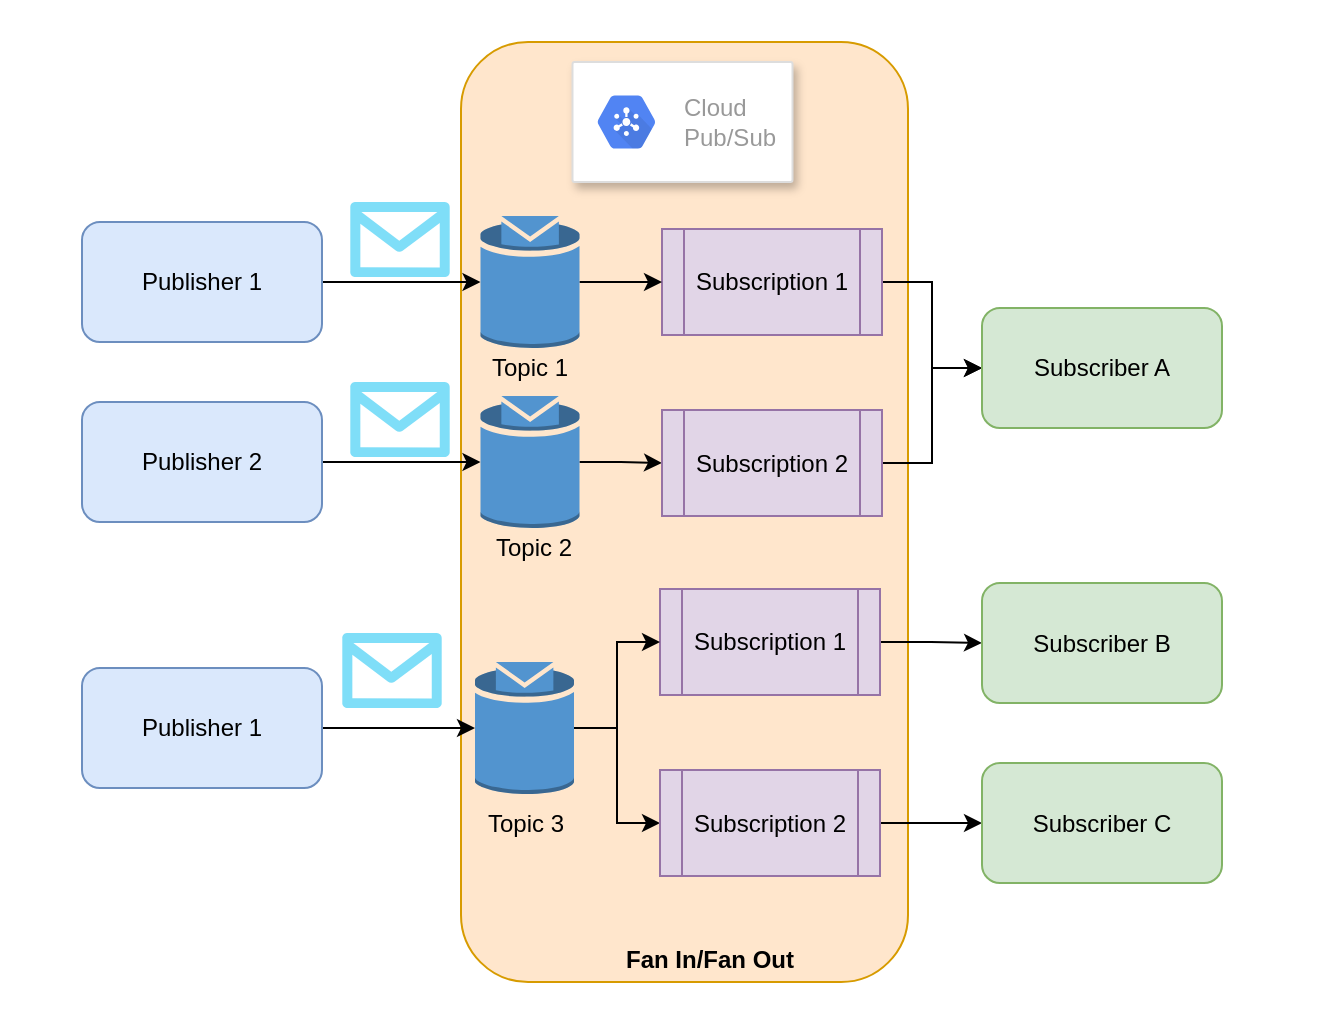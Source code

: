 <mxfile version="13.6.2" type="device"><diagram id="ekVbMR8SZJ2OMLEfsm-C" name="Page-1"><mxGraphModel dx="1106" dy="833" grid="1" gridSize="10" guides="1" tooltips="1" connect="1" arrows="1" fold="1" page="1" pageScale="1" pageWidth="827" pageHeight="1169" math="0" shadow="0"><root><mxCell id="0"/><mxCell id="1" parent="0"/><mxCell id="YSpxgiFi3smoytERZcJI-65" value="" style="rounded=0;whiteSpace=wrap;html=1;strokeColor=#FFFFFF;" vertex="1" parent="1"><mxGeometry x="90" y="20" width="660" height="510" as="geometry"/></mxCell><mxCell id="YSpxgiFi3smoytERZcJI-63" value="" style="rounded=1;whiteSpace=wrap;html=1;fillColor=#ffe6cc;strokeColor=#d79b00;" vertex="1" parent="1"><mxGeometry x="319.5" y="40" width="223.5" height="470" as="geometry"/></mxCell><mxCell id="YSpxgiFi3smoytERZcJI-34" value="" style="edgeStyle=orthogonalEdgeStyle;rounded=0;orthogonalLoop=1;jettySize=auto;html=1;" edge="1" parent="1" source="YSpxgiFi3smoytERZcJI-27" target="YSpxgiFi3smoytERZcJI-33"><mxGeometry relative="1" as="geometry"/></mxCell><mxCell id="YSpxgiFi3smoytERZcJI-27" value="Subscription 1" style="shape=process;whiteSpace=wrap;html=1;backgroundOutline=1;fillColor=#e1d5e7;strokeColor=#9673a6;" vertex="1" parent="1"><mxGeometry x="420" y="133.5" width="110" height="53" as="geometry"/></mxCell><mxCell id="YSpxgiFi3smoytERZcJI-1" value="" style="strokeColor=#dddddd;shadow=1;strokeWidth=1;rounded=1;absoluteArcSize=1;arcSize=2;" vertex="1" parent="1"><mxGeometry x="375.25" y="50" width="110" height="60" as="geometry"/></mxCell><mxCell id="YSpxgiFi3smoytERZcJI-2" value="Cloud&#10;Pub/Sub" style="dashed=0;connectable=0;html=1;fillColor=#5184F3;strokeColor=none;shape=mxgraph.gcp2.hexIcon;prIcon=cloud_pubsub;part=1;labelPosition=right;verticalLabelPosition=middle;align=left;verticalAlign=middle;spacingLeft=5;fontColor=#999999;fontSize=12;" vertex="1" parent="YSpxgiFi3smoytERZcJI-1"><mxGeometry y="0.5" width="44" height="39" relative="1" as="geometry"><mxPoint x="5" y="-19.5" as="offset"/></mxGeometry></mxCell><mxCell id="YSpxgiFi3smoytERZcJI-24" value="" style="edgeStyle=orthogonalEdgeStyle;rounded=0;orthogonalLoop=1;jettySize=auto;html=1;" edge="1" parent="1" source="YSpxgiFi3smoytERZcJI-3" target="YSpxgiFi3smoytERZcJI-21"><mxGeometry relative="1" as="geometry"/></mxCell><mxCell id="YSpxgiFi3smoytERZcJI-3" value="Publisher 1" style="rounded=1;whiteSpace=wrap;html=1;fillColor=#dae8fc;strokeColor=#6c8ebf;" vertex="1" parent="1"><mxGeometry x="130" y="130" width="120" height="60" as="geometry"/></mxCell><mxCell id="YSpxgiFi3smoytERZcJI-25" value="" style="edgeStyle=orthogonalEdgeStyle;rounded=0;orthogonalLoop=1;jettySize=auto;html=1;" edge="1" parent="1" source="YSpxgiFi3smoytERZcJI-4" target="YSpxgiFi3smoytERZcJI-22"><mxGeometry relative="1" as="geometry"/></mxCell><mxCell id="YSpxgiFi3smoytERZcJI-4" value="Publisher 2" style="rounded=1;whiteSpace=wrap;html=1;fillColor=#dae8fc;strokeColor=#6c8ebf;" vertex="1" parent="1"><mxGeometry x="130" y="220" width="120" height="60" as="geometry"/></mxCell><mxCell id="YSpxgiFi3smoytERZcJI-20" value="" style="verticalLabelPosition=bottom;html=1;verticalAlign=top;align=center;strokeColor=none;fillColor=#00BEF2;shape=mxgraph.azure.message;pointerEvents=1;" vertex="1" parent="1"><mxGeometry x="264" y="120" width="50" height="37.5" as="geometry"/></mxCell><mxCell id="YSpxgiFi3smoytERZcJI-38" value="" style="edgeStyle=orthogonalEdgeStyle;rounded=0;orthogonalLoop=1;jettySize=auto;html=1;" edge="1" parent="1" source="YSpxgiFi3smoytERZcJI-21" target="YSpxgiFi3smoytERZcJI-27"><mxGeometry relative="1" as="geometry"/></mxCell><mxCell id="YSpxgiFi3smoytERZcJI-21" value="" style="outlineConnect=0;dashed=0;verticalLabelPosition=bottom;verticalAlign=top;align=center;html=1;shape=mxgraph.aws3.topic;fillColor=#5294CF;gradientColor=none;" vertex="1" parent="1"><mxGeometry x="329.25" y="127" width="49.5" height="66" as="geometry"/></mxCell><mxCell id="YSpxgiFi3smoytERZcJI-37" value="" style="edgeStyle=orthogonalEdgeStyle;rounded=0;orthogonalLoop=1;jettySize=auto;html=1;" edge="1" parent="1" source="YSpxgiFi3smoytERZcJI-22" target="YSpxgiFi3smoytERZcJI-29"><mxGeometry relative="1" as="geometry"/></mxCell><mxCell id="YSpxgiFi3smoytERZcJI-22" value="" style="outlineConnect=0;dashed=0;verticalLabelPosition=bottom;verticalAlign=top;align=center;html=1;shape=mxgraph.aws3.topic;fillColor=#5294CF;gradientColor=none;" vertex="1" parent="1"><mxGeometry x="329.25" y="217" width="49.5" height="66" as="geometry"/></mxCell><mxCell id="YSpxgiFi3smoytERZcJI-26" value="" style="verticalLabelPosition=bottom;html=1;verticalAlign=top;align=center;strokeColor=none;fillColor=#00BEF2;shape=mxgraph.azure.message;pointerEvents=1;" vertex="1" parent="1"><mxGeometry x="264" y="210" width="50" height="37.5" as="geometry"/></mxCell><mxCell id="YSpxgiFi3smoytERZcJI-35" value="" style="edgeStyle=orthogonalEdgeStyle;rounded=0;orthogonalLoop=1;jettySize=auto;html=1;" edge="1" parent="1" source="YSpxgiFi3smoytERZcJI-29" target="YSpxgiFi3smoytERZcJI-33"><mxGeometry relative="1" as="geometry"/></mxCell><mxCell id="YSpxgiFi3smoytERZcJI-29" value="Subscription 2" style="shape=process;whiteSpace=wrap;html=1;backgroundOutline=1;fillColor=#e1d5e7;strokeColor=#9673a6;" vertex="1" parent="1"><mxGeometry x="420" y="224" width="110" height="53" as="geometry"/></mxCell><mxCell id="YSpxgiFi3smoytERZcJI-33" value="Subscriber A" style="rounded=1;whiteSpace=wrap;html=1;fillColor=#d5e8d4;strokeColor=#82b366;" vertex="1" parent="1"><mxGeometry x="580" y="173" width="120" height="60" as="geometry"/></mxCell><mxCell id="YSpxgiFi3smoytERZcJI-39" value="Topic 2" style="text;html=1;strokeColor=none;fillColor=none;align=center;verticalAlign=middle;whiteSpace=wrap;rounded=0;" vertex="1" parent="1"><mxGeometry x="332.75" y="283" width="46" height="20" as="geometry"/></mxCell><mxCell id="YSpxgiFi3smoytERZcJI-40" value="Topic 1" style="text;html=1;strokeColor=none;fillColor=none;align=center;verticalAlign=middle;whiteSpace=wrap;rounded=0;" vertex="1" parent="1"><mxGeometry x="331" y="193" width="46" height="20" as="geometry"/></mxCell><mxCell id="YSpxgiFi3smoytERZcJI-60" value="" style="edgeStyle=orthogonalEdgeStyle;rounded=0;orthogonalLoop=1;jettySize=auto;html=1;" edge="1" parent="1" source="YSpxgiFi3smoytERZcJI-42" target="YSpxgiFi3smoytERZcJI-55"><mxGeometry relative="1" as="geometry"/></mxCell><mxCell id="YSpxgiFi3smoytERZcJI-42" value="Subscription 1" style="shape=process;whiteSpace=wrap;html=1;backgroundOutline=1;fillColor=#e1d5e7;strokeColor=#9673a6;" vertex="1" parent="1"><mxGeometry x="419" y="313.5" width="110" height="53" as="geometry"/></mxCell><mxCell id="YSpxgiFi3smoytERZcJI-43" value="" style="edgeStyle=orthogonalEdgeStyle;rounded=0;orthogonalLoop=1;jettySize=auto;html=1;" edge="1" parent="1" source="YSpxgiFi3smoytERZcJI-44" target="YSpxgiFi3smoytERZcJI-49"><mxGeometry relative="1" as="geometry"/></mxCell><mxCell id="YSpxgiFi3smoytERZcJI-44" value="Publisher 1" style="rounded=1;whiteSpace=wrap;html=1;fillColor=#dae8fc;strokeColor=#6c8ebf;" vertex="1" parent="1"><mxGeometry x="130" y="353" width="120" height="60" as="geometry"/></mxCell><mxCell id="YSpxgiFi3smoytERZcJI-47" value="" style="verticalLabelPosition=bottom;html=1;verticalAlign=top;align=center;strokeColor=none;fillColor=#00BEF2;shape=mxgraph.azure.message;pointerEvents=1;" vertex="1" parent="1"><mxGeometry x="260" y="335.5" width="50" height="37.5" as="geometry"/></mxCell><mxCell id="YSpxgiFi3smoytERZcJI-48" value="" style="edgeStyle=orthogonalEdgeStyle;rounded=0;orthogonalLoop=1;jettySize=auto;html=1;" edge="1" parent="1" source="YSpxgiFi3smoytERZcJI-49" target="YSpxgiFi3smoytERZcJI-42"><mxGeometry relative="1" as="geometry"/></mxCell><mxCell id="YSpxgiFi3smoytERZcJI-62" value="" style="edgeStyle=orthogonalEdgeStyle;rounded=0;orthogonalLoop=1;jettySize=auto;html=1;" edge="1" parent="1" source="YSpxgiFi3smoytERZcJI-49" target="YSpxgiFi3smoytERZcJI-54"><mxGeometry relative="1" as="geometry"/></mxCell><mxCell id="YSpxgiFi3smoytERZcJI-49" value="" style="outlineConnect=0;dashed=0;verticalLabelPosition=bottom;verticalAlign=top;align=center;html=1;shape=mxgraph.aws3.topic;fillColor=#5294CF;gradientColor=none;" vertex="1" parent="1"><mxGeometry x="326.5" y="350" width="49.5" height="66" as="geometry"/></mxCell><mxCell id="YSpxgiFi3smoytERZcJI-61" value="" style="edgeStyle=orthogonalEdgeStyle;rounded=0;orthogonalLoop=1;jettySize=auto;html=1;" edge="1" parent="1" source="YSpxgiFi3smoytERZcJI-54" target="YSpxgiFi3smoytERZcJI-58"><mxGeometry relative="1" as="geometry"/></mxCell><mxCell id="YSpxgiFi3smoytERZcJI-54" value="Subscription 2" style="shape=process;whiteSpace=wrap;html=1;backgroundOutline=1;fillColor=#e1d5e7;strokeColor=#9673a6;" vertex="1" parent="1"><mxGeometry x="419" y="404" width="110" height="53" as="geometry"/></mxCell><mxCell id="YSpxgiFi3smoytERZcJI-55" value="Subscriber B" style="rounded=1;whiteSpace=wrap;html=1;fillColor=#d5e8d4;strokeColor=#82b366;" vertex="1" parent="1"><mxGeometry x="580" y="310.5" width="120" height="60" as="geometry"/></mxCell><mxCell id="YSpxgiFi3smoytERZcJI-57" value="Topic 3" style="text;html=1;strokeColor=none;fillColor=none;align=center;verticalAlign=middle;whiteSpace=wrap;rounded=0;" vertex="1" parent="1"><mxGeometry x="329.25" y="420.5" width="46" height="20" as="geometry"/></mxCell><mxCell id="YSpxgiFi3smoytERZcJI-58" value="Subscriber C" style="rounded=1;whiteSpace=wrap;html=1;fillColor=#d5e8d4;strokeColor=#82b366;" vertex="1" parent="1"><mxGeometry x="580" y="400.5" width="120" height="60" as="geometry"/></mxCell><mxCell id="YSpxgiFi3smoytERZcJI-64" value="Fan In/Fan Out" style="text;html=1;strokeColor=none;fillColor=none;align=center;verticalAlign=middle;whiteSpace=wrap;rounded=0;fontStyle=1" vertex="1" parent="1"><mxGeometry x="399" y="489" width="90" height="20" as="geometry"/></mxCell></root></mxGraphModel></diagram></mxfile>